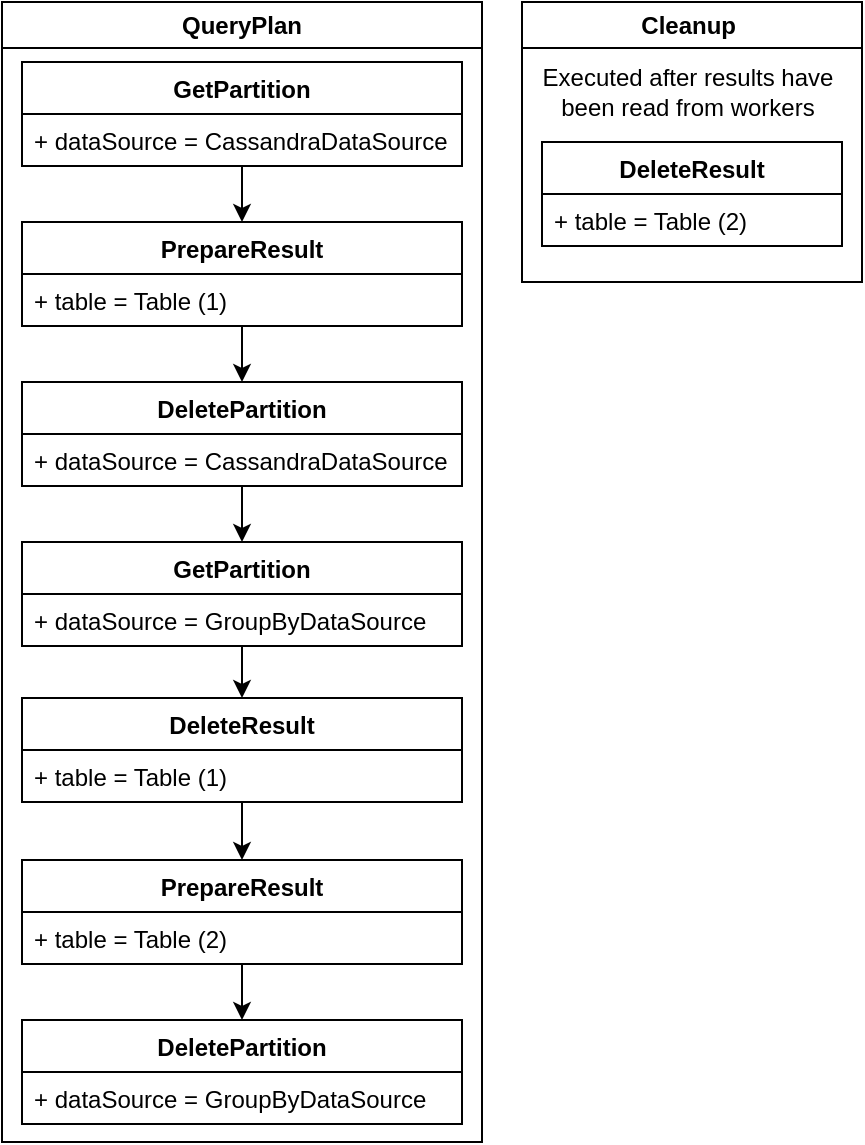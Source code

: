 <mxfile version="20.8.16" type="device"><diagram name="Page-1" id="d3OzRsiZ5ZpWgDRZHrg0"><mxGraphModel dx="1100" dy="752" grid="1" gridSize="10" guides="1" tooltips="1" connect="1" arrows="1" fold="1" page="1" pageScale="1" pageWidth="827" pageHeight="1169" math="0" shadow="0"><root><mxCell id="0"/><mxCell id="1" parent="0"/><mxCell id="5WgACI_FQycd-en7EPIQ-1" value="Cleanup&amp;nbsp;" style="swimlane;whiteSpace=wrap;html=1;startSize=23;" vertex="1" parent="1"><mxGeometry x="310" y="90" width="170" height="140" as="geometry"/></mxCell><mxCell id="5WgACI_FQycd-en7EPIQ-2" value="Executed after results have been read from workers" style="text;html=1;strokeColor=none;fillColor=none;align=center;verticalAlign=middle;whiteSpace=wrap;rounded=0;" vertex="1" parent="5WgACI_FQycd-en7EPIQ-1"><mxGeometry x="6" y="30" width="154" height="30" as="geometry"/></mxCell><mxCell id="5WgACI_FQycd-en7EPIQ-3" value="DeleteResult" style="swimlane;fontStyle=1;childLayout=stackLayout;horizontal=1;startSize=26;fillColor=none;horizontalStack=0;resizeParent=1;resizeParentMax=0;resizeLast=0;collapsible=1;marginBottom=0;" vertex="1" parent="5WgACI_FQycd-en7EPIQ-1"><mxGeometry x="10" y="70" width="150" height="52" as="geometry"/></mxCell><mxCell id="5WgACI_FQycd-en7EPIQ-4" value="+ table = Table (2)" style="text;strokeColor=none;fillColor=none;align=left;verticalAlign=top;spacingLeft=4;spacingRight=4;overflow=hidden;rotatable=0;points=[[0,0.5],[1,0.5]];portConstraint=eastwest;" vertex="1" parent="5WgACI_FQycd-en7EPIQ-3"><mxGeometry y="26" width="150" height="26" as="geometry"/></mxCell><mxCell id="5WgACI_FQycd-en7EPIQ-5" value="QueryPlan" style="swimlane;whiteSpace=wrap;html=1;" vertex="1" parent="1"><mxGeometry x="50" y="90" width="240" height="570" as="geometry"/></mxCell><mxCell id="5WgACI_FQycd-en7EPIQ-23" value="" style="edgeStyle=orthogonalEdgeStyle;rounded=0;orthogonalLoop=1;jettySize=auto;html=1;entryX=0.5;entryY=0;entryDx=0;entryDy=0;" edge="1" parent="5WgACI_FQycd-en7EPIQ-5" source="5WgACI_FQycd-en7EPIQ-6" target="5WgACI_FQycd-en7EPIQ-21"><mxGeometry relative="1" as="geometry"/></mxCell><mxCell id="5WgACI_FQycd-en7EPIQ-6" value="DeletePartition" style="swimlane;fontStyle=1;childLayout=stackLayout;horizontal=1;startSize=26;fillColor=none;horizontalStack=0;resizeParent=1;resizeParentMax=0;resizeLast=0;collapsible=1;marginBottom=0;" vertex="1" parent="5WgACI_FQycd-en7EPIQ-5"><mxGeometry x="10" y="190" width="220" height="52" as="geometry"/></mxCell><mxCell id="5WgACI_FQycd-en7EPIQ-7" value="+ dataSource = CassandraDataSource" style="text;strokeColor=none;fillColor=none;align=left;verticalAlign=top;spacingLeft=4;spacingRight=4;overflow=hidden;rotatable=0;points=[[0,0.5],[1,0.5]];portConstraint=eastwest;" vertex="1" parent="5WgACI_FQycd-en7EPIQ-6"><mxGeometry y="26" width="220" height="26" as="geometry"/></mxCell><mxCell id="5WgACI_FQycd-en7EPIQ-8" value="" style="edgeStyle=orthogonalEdgeStyle;rounded=0;orthogonalLoop=1;jettySize=auto;html=1;" edge="1" parent="5WgACI_FQycd-en7EPIQ-5" source="5WgACI_FQycd-en7EPIQ-9"><mxGeometry relative="1" as="geometry"><mxPoint x="120" y="190" as="targetPoint"/></mxGeometry></mxCell><mxCell id="5WgACI_FQycd-en7EPIQ-9" value="PrepareResult" style="swimlane;fontStyle=1;childLayout=stackLayout;horizontal=1;startSize=26;fillColor=none;horizontalStack=0;resizeParent=1;resizeParentMax=0;resizeLast=0;collapsible=1;marginBottom=0;" vertex="1" parent="5WgACI_FQycd-en7EPIQ-5"><mxGeometry x="10" y="110" width="220" height="52" as="geometry"/></mxCell><mxCell id="5WgACI_FQycd-en7EPIQ-10" value="+ table = Table (1)" style="text;strokeColor=none;fillColor=none;align=left;verticalAlign=top;spacingLeft=4;spacingRight=4;overflow=hidden;rotatable=0;points=[[0,0.5],[1,0.5]];portConstraint=eastwest;" vertex="1" parent="5WgACI_FQycd-en7EPIQ-9"><mxGeometry y="26" width="220" height="26" as="geometry"/></mxCell><mxCell id="5WgACI_FQycd-en7EPIQ-11" value="" style="edgeStyle=orthogonalEdgeStyle;rounded=0;orthogonalLoop=1;jettySize=auto;html=1;" edge="1" parent="5WgACI_FQycd-en7EPIQ-5" source="5WgACI_FQycd-en7EPIQ-12" target="5WgACI_FQycd-en7EPIQ-9"><mxGeometry relative="1" as="geometry"/></mxCell><mxCell id="5WgACI_FQycd-en7EPIQ-12" value="GetPartition" style="swimlane;fontStyle=1;childLayout=stackLayout;horizontal=1;startSize=26;fillColor=none;horizontalStack=0;resizeParent=1;resizeParentMax=0;resizeLast=0;collapsible=1;marginBottom=0;" vertex="1" parent="5WgACI_FQycd-en7EPIQ-5"><mxGeometry x="10" y="30" width="220" height="52" as="geometry"/></mxCell><mxCell id="5WgACI_FQycd-en7EPIQ-13" value="+ dataSource = CassandraDataSource" style="text;strokeColor=none;fillColor=none;align=left;verticalAlign=top;spacingLeft=4;spacingRight=4;overflow=hidden;rotatable=0;points=[[0,0.5],[1,0.5]];portConstraint=eastwest;" vertex="1" parent="5WgACI_FQycd-en7EPIQ-12"><mxGeometry y="26" width="220" height="26" as="geometry"/></mxCell><mxCell id="5WgACI_FQycd-en7EPIQ-27" value="" style="edgeStyle=orthogonalEdgeStyle;rounded=0;orthogonalLoop=1;jettySize=auto;html=1;entryX=0.5;entryY=0;entryDx=0;entryDy=0;" edge="1" parent="5WgACI_FQycd-en7EPIQ-5" source="5WgACI_FQycd-en7EPIQ-21" target="5WgACI_FQycd-en7EPIQ-24"><mxGeometry relative="1" as="geometry"/></mxCell><mxCell id="5WgACI_FQycd-en7EPIQ-21" value="GetPartition" style="swimlane;fontStyle=1;childLayout=stackLayout;horizontal=1;startSize=26;fillColor=none;horizontalStack=0;resizeParent=1;resizeParentMax=0;resizeLast=0;collapsible=1;marginBottom=0;" vertex="1" parent="5WgACI_FQycd-en7EPIQ-5"><mxGeometry x="10" y="270" width="220" height="52" as="geometry"/></mxCell><mxCell id="5WgACI_FQycd-en7EPIQ-22" value="+ dataSource = GroupByDataSource" style="text;strokeColor=none;fillColor=none;align=left;verticalAlign=top;spacingLeft=4;spacingRight=4;overflow=hidden;rotatable=0;points=[[0,0.5],[1,0.5]];portConstraint=eastwest;" vertex="1" parent="5WgACI_FQycd-en7EPIQ-21"><mxGeometry y="26" width="220" height="26" as="geometry"/></mxCell><mxCell id="5WgACI_FQycd-en7EPIQ-28" value="" style="edgeStyle=orthogonalEdgeStyle;rounded=0;orthogonalLoop=1;jettySize=auto;html=1;entryX=0.5;entryY=0;entryDx=0;entryDy=0;" edge="1" parent="5WgACI_FQycd-en7EPIQ-5" source="5WgACI_FQycd-en7EPIQ-24" target="5WgACI_FQycd-en7EPIQ-18"><mxGeometry relative="1" as="geometry"/></mxCell><mxCell id="5WgACI_FQycd-en7EPIQ-24" value="DeleteResult" style="swimlane;fontStyle=1;childLayout=stackLayout;horizontal=1;startSize=26;fillColor=none;horizontalStack=0;resizeParent=1;resizeParentMax=0;resizeLast=0;collapsible=1;marginBottom=0;" vertex="1" parent="5WgACI_FQycd-en7EPIQ-5"><mxGeometry x="10" y="348" width="220" height="52" as="geometry"/></mxCell><mxCell id="5WgACI_FQycd-en7EPIQ-25" value="+ table = Table (1)" style="text;strokeColor=none;fillColor=none;align=left;verticalAlign=top;spacingLeft=4;spacingRight=4;overflow=hidden;rotatable=0;points=[[0,0.5],[1,0.5]];portConstraint=eastwest;" vertex="1" parent="5WgACI_FQycd-en7EPIQ-24"><mxGeometry y="26" width="220" height="26" as="geometry"/></mxCell><mxCell id="5WgACI_FQycd-en7EPIQ-15" value="DeletePartition" style="swimlane;fontStyle=1;childLayout=stackLayout;horizontal=1;startSize=26;fillColor=none;horizontalStack=0;resizeParent=1;resizeParentMax=0;resizeLast=0;collapsible=1;marginBottom=0;" vertex="1" parent="5WgACI_FQycd-en7EPIQ-5"><mxGeometry x="10" y="509" width="220" height="52" as="geometry"/></mxCell><mxCell id="5WgACI_FQycd-en7EPIQ-16" value="+ dataSource = GroupByDataSource" style="text;strokeColor=none;fillColor=none;align=left;verticalAlign=top;spacingLeft=4;spacingRight=4;overflow=hidden;rotatable=0;points=[[0,0.5],[1,0.5]];portConstraint=eastwest;" vertex="1" parent="5WgACI_FQycd-en7EPIQ-15"><mxGeometry y="26" width="220" height="26" as="geometry"/></mxCell><mxCell id="5WgACI_FQycd-en7EPIQ-17" value="" style="edgeStyle=orthogonalEdgeStyle;rounded=0;orthogonalLoop=1;jettySize=auto;html=1;" edge="1" parent="5WgACI_FQycd-en7EPIQ-5" source="5WgACI_FQycd-en7EPIQ-18"><mxGeometry relative="1" as="geometry"><mxPoint x="120" y="509" as="targetPoint"/></mxGeometry></mxCell><mxCell id="5WgACI_FQycd-en7EPIQ-18" value="PrepareResult" style="swimlane;fontStyle=1;childLayout=stackLayout;horizontal=1;startSize=26;fillColor=none;horizontalStack=0;resizeParent=1;resizeParentMax=0;resizeLast=0;collapsible=1;marginBottom=0;" vertex="1" parent="5WgACI_FQycd-en7EPIQ-5"><mxGeometry x="10" y="429" width="220" height="52" as="geometry"/></mxCell><mxCell id="5WgACI_FQycd-en7EPIQ-19" value="+ table = Table (2)" style="text;strokeColor=none;fillColor=none;align=left;verticalAlign=top;spacingLeft=4;spacingRight=4;overflow=hidden;rotatable=0;points=[[0,0.5],[1,0.5]];portConstraint=eastwest;" vertex="1" parent="5WgACI_FQycd-en7EPIQ-18"><mxGeometry y="26" width="220" height="26" as="geometry"/></mxCell></root></mxGraphModel></diagram></mxfile>